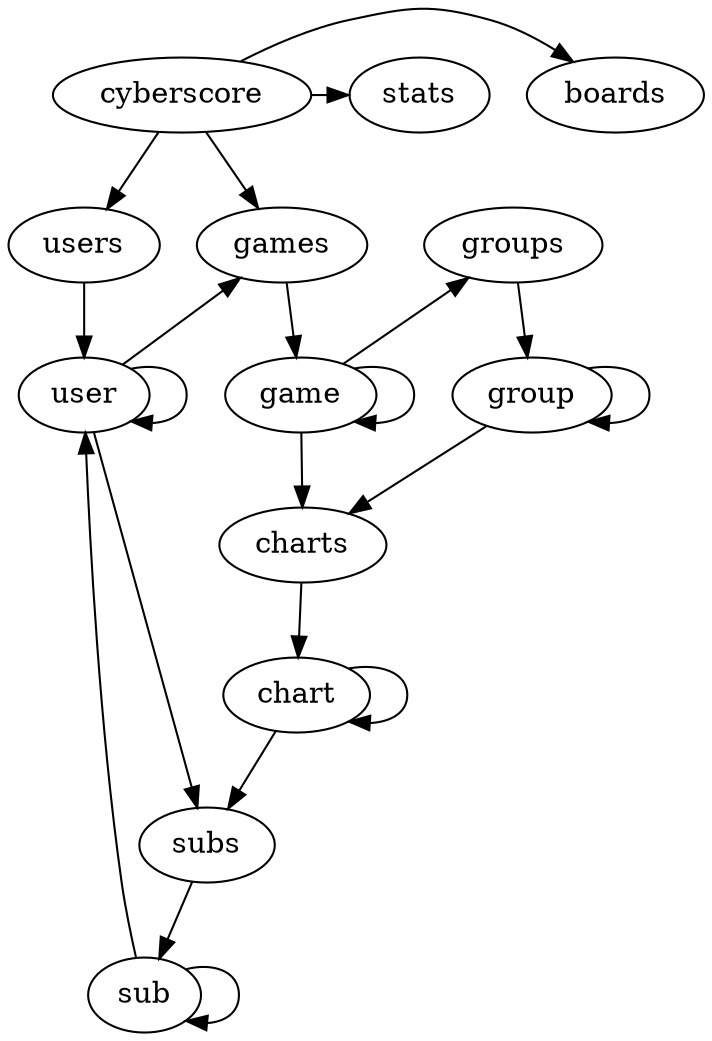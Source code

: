 digraph graphname {
  cyberscore -> boards;
  cyberscore -> stats;
  cyberscore -> games;
  cyberscore -> users;

  games -> game -> groups;
           game -> charts;

  groups -> group -> charts;
  charts -> chart -> subs;
  subs   -> sub   -> user;

  users -> user -> subs;
           user -> games;

  game  -> game;
  chart -> chart;
  user  -> user;
  group -> group;
  sub   -> sub;

  { rank=same; cyberscore stats boards }
  { rank=same; games groups users }
  { rank=same; game  group  user  }
}
